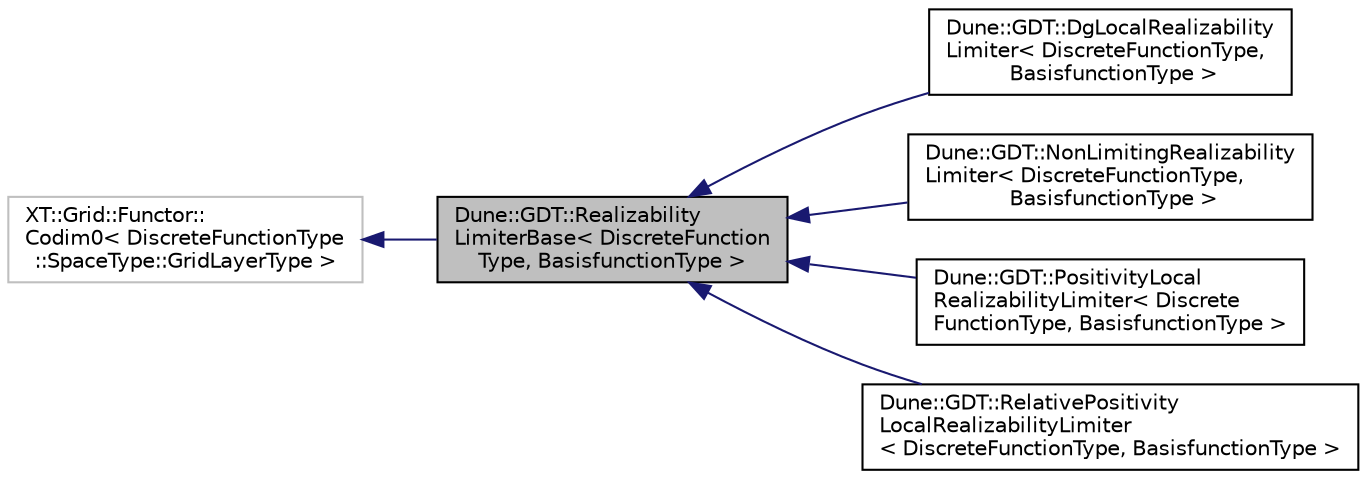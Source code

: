 digraph "Dune::GDT::RealizabilityLimiterBase&lt; DiscreteFunctionType, BasisfunctionType &gt;"
{
  edge [fontname="Helvetica",fontsize="10",labelfontname="Helvetica",labelfontsize="10"];
  node [fontname="Helvetica",fontsize="10",shape=record];
  rankdir="LR";
  Node0 [label="Dune::GDT::Realizability\lLimiterBase\< DiscreteFunction\lType, BasisfunctionType \>",height=0.2,width=0.4,color="black", fillcolor="grey75", style="filled", fontcolor="black"];
  Node1 -> Node0 [dir="back",color="midnightblue",fontsize="10",style="solid",fontname="Helvetica"];
  Node1 [label="XT::Grid::Functor::\lCodim0\< DiscreteFunctionType\l::SpaceType::GridLayerType \>",height=0.2,width=0.4,color="grey75", fillcolor="white", style="filled"];
  Node0 -> Node2 [dir="back",color="midnightblue",fontsize="10",style="solid",fontname="Helvetica"];
  Node2 [label="Dune::GDT::DgLocalRealizability\lLimiter\< DiscreteFunctionType,\l BasisfunctionType \>",height=0.2,width=0.4,color="black", fillcolor="white", style="filled",URL="$a02019.html"];
  Node0 -> Node3 [dir="back",color="midnightblue",fontsize="10",style="solid",fontname="Helvetica"];
  Node3 [label="Dune::GDT::NonLimitingRealizability\lLimiter\< DiscreteFunctionType,\l BasisfunctionType \>",height=0.2,width=0.4,color="black", fillcolor="white", style="filled",URL="$a02007.html"];
  Node0 -> Node4 [dir="back",color="midnightblue",fontsize="10",style="solid",fontname="Helvetica"];
  Node4 [label="Dune::GDT::PositivityLocal\lRealizabilityLimiter\< Discrete\lFunctionType, BasisfunctionType \>",height=0.2,width=0.4,color="black", fillcolor="white", style="filled",URL="$a02015.html"];
  Node0 -> Node5 [dir="back",color="midnightblue",fontsize="10",style="solid",fontname="Helvetica"];
  Node5 [label="Dune::GDT::RelativePositivity\lLocalRealizabilityLimiter\l\< DiscreteFunctionType, BasisfunctionType \>",height=0.2,width=0.4,color="black", fillcolor="white", style="filled",URL="$a02011.html"];
}
